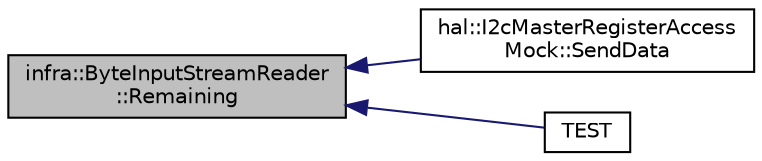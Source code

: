 digraph "infra::ByteInputStreamReader::Remaining"
{
 // INTERACTIVE_SVG=YES
  edge [fontname="Helvetica",fontsize="10",labelfontname="Helvetica",labelfontsize="10"];
  node [fontname="Helvetica",fontsize="10",shape=record];
  rankdir="LR";
  Node46 [label="infra::ByteInputStreamReader\l::Remaining",height=0.2,width=0.4,color="black", fillcolor="grey75", style="filled", fontcolor="black"];
  Node46 -> Node47 [dir="back",color="midnightblue",fontsize="10",style="solid",fontname="Helvetica"];
  Node47 [label="hal::I2cMasterRegisterAccess\lMock::SendData",height=0.2,width=0.4,color="black", fillcolor="white", style="filled",URL="$d0/d9c/classhal_1_1_i2c_master_register_access_mock.html#a97ec3d1b8c6672a27cfd92614f55b8b0"];
  Node46 -> Node48 [dir="back",color="midnightblue",fontsize="10",style="solid",fontname="Helvetica"];
  Node48 [label="TEST",height=0.2,width=0.4,color="black", fillcolor="white", style="filled",URL="$d7/dd6/_test_byte_input_stream_8cpp.html#a45d846713983e9ed3ceb9fb7784b5d76"];
}
